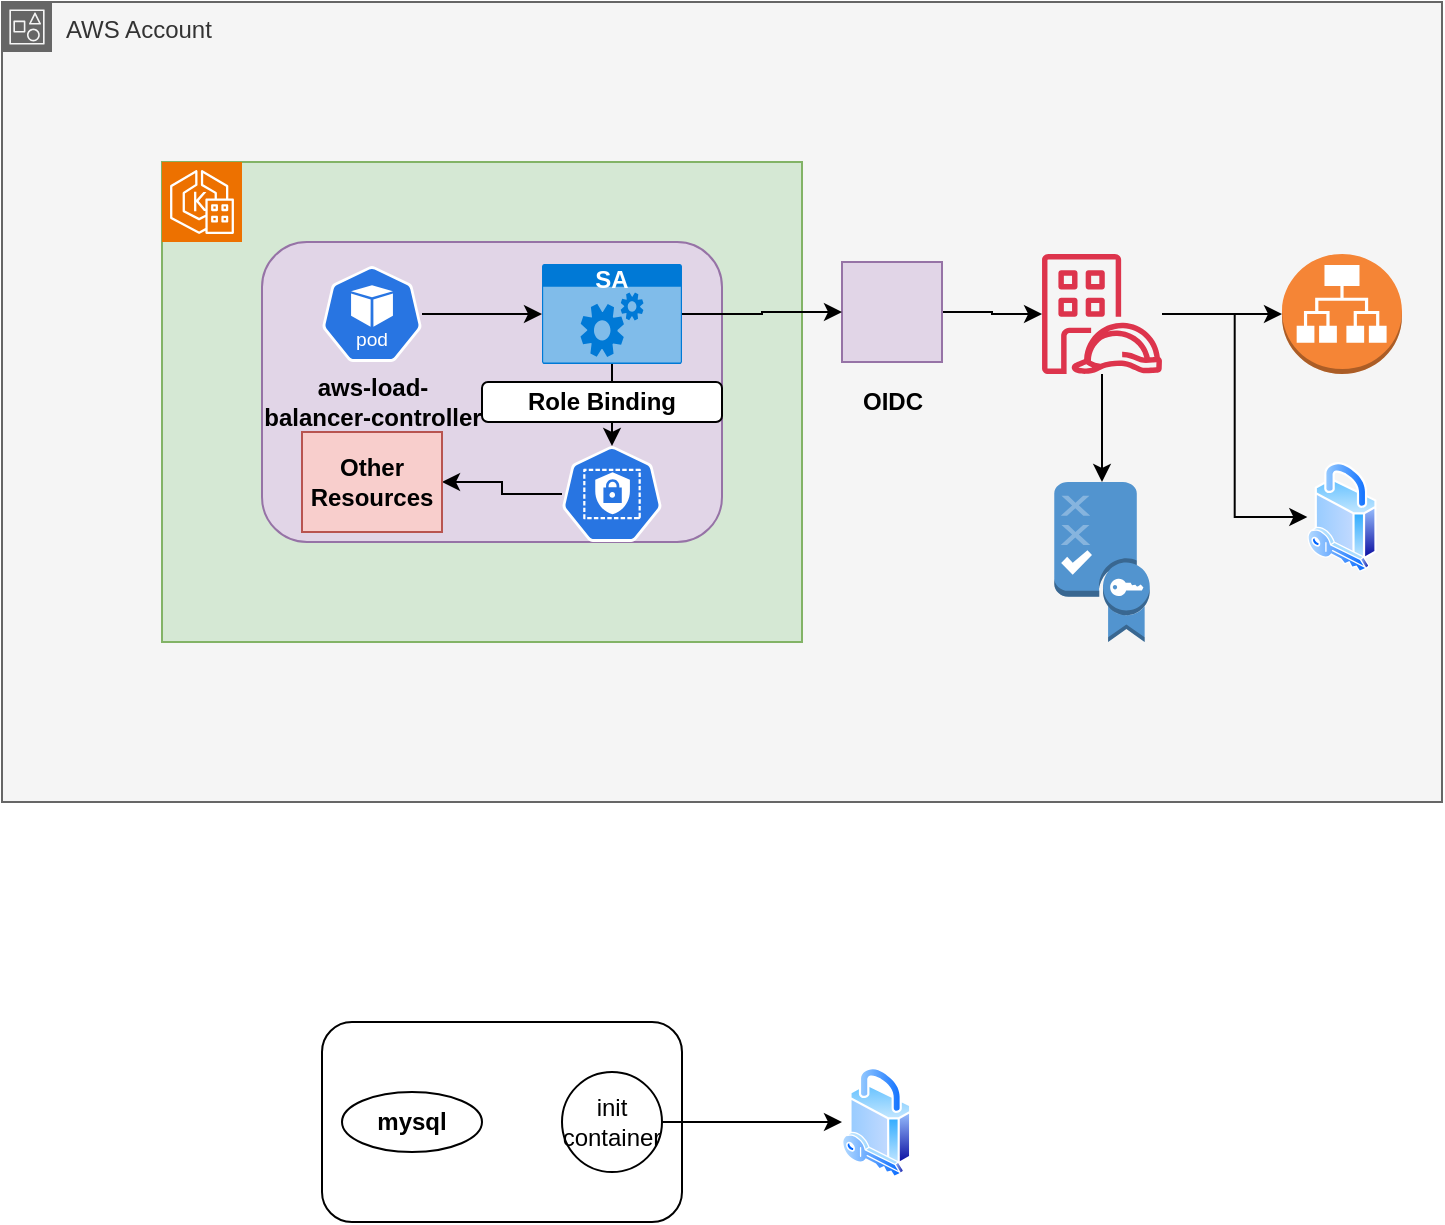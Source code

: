 <mxfile version="28.0.7">
  <diagram name="Page-1" id="N6tCWOgWccRo9kVSXPpJ">
    <mxGraphModel dx="872" dy="431" grid="1" gridSize="10" guides="1" tooltips="1" connect="1" arrows="1" fold="1" page="1" pageScale="1" pageWidth="850" pageHeight="1100" math="0" shadow="0">
      <root>
        <mxCell id="0" />
        <mxCell id="1" parent="0" />
        <mxCell id="0C3MbrOY9eeC3Z7wSnK_-1" value="AWS Account" style="points=[[0,0],[0.25,0],[0.5,0],[0.75,0],[1,0],[1,0.25],[1,0.5],[1,0.75],[1,1],[0.75,1],[0.5,1],[0.25,1],[0,1],[0,0.75],[0,0.5],[0,0.25]];outlineConnect=0;html=1;whiteSpace=wrap;fontSize=12;fontStyle=0;container=1;pointerEvents=0;collapsible=0;recursiveResize=0;shape=mxgraph.aws4.group;grIcon=mxgraph.aws4.group_account;strokeColor=#666666;fillColor=#f5f5f5;verticalAlign=top;align=left;spacingLeft=30;fontColor=#333333;dashed=0;" vertex="1" parent="1">
          <mxGeometry x="80" y="40" width="720" height="400" as="geometry" />
        </mxCell>
        <mxCell id="0C3MbrOY9eeC3Z7wSnK_-2" value="" style="rounded=0;whiteSpace=wrap;html=1;fillColor=#d5e8d4;strokeColor=#82b366;" vertex="1" parent="0C3MbrOY9eeC3Z7wSnK_-1">
          <mxGeometry x="80" y="80" width="320" height="240" as="geometry" />
        </mxCell>
        <mxCell id="0C3MbrOY9eeC3Z7wSnK_-3" value="" style="sketch=0;points=[[0,0,0],[0.25,0,0],[0.5,0,0],[0.75,0,0],[1,0,0],[0,1,0],[0.25,1,0],[0.5,1,0],[0.75,1,0],[1,1,0],[0,0.25,0],[0,0.5,0],[0,0.75,0],[1,0.25,0],[1,0.5,0],[1,0.75,0]];outlineConnect=0;fontColor=#232F3E;fillColor=#ED7100;strokeColor=#ffffff;dashed=0;verticalLabelPosition=bottom;verticalAlign=top;align=center;html=1;fontSize=12;fontStyle=0;aspect=fixed;shape=mxgraph.aws4.resourceIcon;resIcon=mxgraph.aws4.eks_anywhere;" vertex="1" parent="0C3MbrOY9eeC3Z7wSnK_-1">
          <mxGeometry x="80" y="80" width="40" height="40" as="geometry" />
        </mxCell>
        <mxCell id="0C3MbrOY9eeC3Z7wSnK_-4" value="" style="outlineConnect=0;dashed=0;verticalLabelPosition=bottom;verticalAlign=top;align=center;html=1;shape=mxgraph.aws3.application_load_balancer;fillColor=#F58536;gradientColor=none;" vertex="1" parent="0C3MbrOY9eeC3Z7wSnK_-1">
          <mxGeometry x="640" y="126" width="60" height="60" as="geometry" />
        </mxCell>
        <mxCell id="0C3MbrOY9eeC3Z7wSnK_-26" style="edgeStyle=orthogonalEdgeStyle;rounded=0;orthogonalLoop=1;jettySize=auto;html=1;entryX=0;entryY=0.5;entryDx=0;entryDy=0;" edge="1" parent="0C3MbrOY9eeC3Z7wSnK_-1" source="0C3MbrOY9eeC3Z7wSnK_-5" target="0C3MbrOY9eeC3Z7wSnK_-25">
          <mxGeometry relative="1" as="geometry" />
        </mxCell>
        <mxCell id="0C3MbrOY9eeC3Z7wSnK_-5" value="" style="sketch=0;outlineConnect=0;fontColor=#232F3E;gradientColor=none;fillColor=#DD344C;strokeColor=none;dashed=0;verticalLabelPosition=bottom;verticalAlign=top;align=center;html=1;fontSize=12;fontStyle=0;aspect=fixed;pointerEvents=1;shape=mxgraph.aws4.identity_access_management_iam_roles_anywhere;" vertex="1" parent="0C3MbrOY9eeC3Z7wSnK_-1">
          <mxGeometry x="520.01" y="126" width="60" height="60" as="geometry" />
        </mxCell>
        <mxCell id="0C3MbrOY9eeC3Z7wSnK_-6" style="edgeStyle=orthogonalEdgeStyle;rounded=0;orthogonalLoop=1;jettySize=auto;html=1;entryX=0;entryY=0.5;entryDx=0;entryDy=0;entryPerimeter=0;" edge="1" parent="0C3MbrOY9eeC3Z7wSnK_-1" source="0C3MbrOY9eeC3Z7wSnK_-5" target="0C3MbrOY9eeC3Z7wSnK_-4">
          <mxGeometry relative="1" as="geometry" />
        </mxCell>
        <mxCell id="0C3MbrOY9eeC3Z7wSnK_-7" value="" style="outlineConnect=0;dashed=0;verticalLabelPosition=bottom;verticalAlign=top;align=center;html=1;shape=mxgraph.aws3.policy;fillColor=#5294CF;gradientColor=none;" vertex="1" parent="0C3MbrOY9eeC3Z7wSnK_-1">
          <mxGeometry x="526.13" y="240" width="47.75" height="80" as="geometry" />
        </mxCell>
        <mxCell id="0C3MbrOY9eeC3Z7wSnK_-8" style="edgeStyle=orthogonalEdgeStyle;rounded=0;orthogonalLoop=1;jettySize=auto;html=1;entryX=0.5;entryY=0;entryDx=0;entryDy=0;entryPerimeter=0;" edge="1" parent="0C3MbrOY9eeC3Z7wSnK_-1" source="0C3MbrOY9eeC3Z7wSnK_-5" target="0C3MbrOY9eeC3Z7wSnK_-7">
          <mxGeometry relative="1" as="geometry" />
        </mxCell>
        <mxCell id="0C3MbrOY9eeC3Z7wSnK_-9" value="" style="rounded=1;whiteSpace=wrap;html=1;fillColor=#e1d5e7;strokeColor=#9673a6;" vertex="1" parent="0C3MbrOY9eeC3Z7wSnK_-1">
          <mxGeometry x="130" y="120" width="230" height="150" as="geometry" />
        </mxCell>
        <mxCell id="0C3MbrOY9eeC3Z7wSnK_-10" value="" style="aspect=fixed;sketch=0;html=1;dashed=0;whitespace=wrap;verticalLabelPosition=bottom;verticalAlign=top;fillColor=#2875E2;strokeColor=#ffffff;points=[[0.005,0.63,0],[0.1,0.2,0],[0.9,0.2,0],[0.5,0,0],[0.995,0.63,0],[0.72,0.99,0],[0.5,1,0],[0.28,0.99,0]];shape=mxgraph.kubernetes.icon2;kubernetesLabel=1;prIcon=pod" vertex="1" parent="0C3MbrOY9eeC3Z7wSnK_-1">
          <mxGeometry x="160" y="132" width="50" height="48" as="geometry" />
        </mxCell>
        <mxCell id="0C3MbrOY9eeC3Z7wSnK_-11" value="&lt;b&gt;aws-load-&lt;/b&gt;&lt;div&gt;&lt;b&gt;balancer-controller&lt;/b&gt;&lt;/div&gt;" style="text;html=1;align=center;verticalAlign=middle;resizable=0;points=[];autosize=1;strokeColor=none;fillColor=none;" vertex="1" parent="0C3MbrOY9eeC3Z7wSnK_-1">
          <mxGeometry x="120" y="180" width="130" height="40" as="geometry" />
        </mxCell>
        <mxCell id="0C3MbrOY9eeC3Z7wSnK_-14" style="edgeStyle=orthogonalEdgeStyle;rounded=0;orthogonalLoop=1;jettySize=auto;html=1;" edge="1" parent="0C3MbrOY9eeC3Z7wSnK_-1" source="0C3MbrOY9eeC3Z7wSnK_-15" target="0C3MbrOY9eeC3Z7wSnK_-5">
          <mxGeometry relative="1" as="geometry" />
        </mxCell>
        <mxCell id="0C3MbrOY9eeC3Z7wSnK_-19" value="" style="edgeStyle=orthogonalEdgeStyle;rounded=0;orthogonalLoop=1;jettySize=auto;html=1;" edge="1" parent="0C3MbrOY9eeC3Z7wSnK_-1" source="0C3MbrOY9eeC3Z7wSnK_-12" target="0C3MbrOY9eeC3Z7wSnK_-18">
          <mxGeometry relative="1" as="geometry" />
        </mxCell>
        <mxCell id="0C3MbrOY9eeC3Z7wSnK_-12" value="&lt;b&gt;SA&lt;/b&gt;" style="html=1;whiteSpace=wrap;strokeColor=none;fillColor=#0079D6;labelPosition=center;verticalLabelPosition=middle;verticalAlign=top;align=center;fontSize=12;outlineConnect=0;spacingTop=-6;fontColor=#FFFFFF;sketch=0;shape=mxgraph.sitemap.services;" vertex="1" parent="0C3MbrOY9eeC3Z7wSnK_-1">
          <mxGeometry x="270" y="131" width="70" height="50" as="geometry" />
        </mxCell>
        <mxCell id="0C3MbrOY9eeC3Z7wSnK_-13" style="edgeStyle=orthogonalEdgeStyle;rounded=0;orthogonalLoop=1;jettySize=auto;html=1;entryX=0;entryY=0.5;entryDx=0;entryDy=0;entryPerimeter=0;" edge="1" parent="0C3MbrOY9eeC3Z7wSnK_-1" source="0C3MbrOY9eeC3Z7wSnK_-10" target="0C3MbrOY9eeC3Z7wSnK_-12">
          <mxGeometry relative="1" as="geometry" />
        </mxCell>
        <mxCell id="0C3MbrOY9eeC3Z7wSnK_-15" value="" style="sketch=0;verticalLabelPosition=bottom;sketch=0;aspect=fixed;html=1;verticalAlign=top;strokeColor=#9673a6;fillColor=#e1d5e7;align=center;outlineConnect=0;pointerEvents=1;shape=mxgraph.citrix2.authentication_oidc;" vertex="1" parent="0C3MbrOY9eeC3Z7wSnK_-1">
          <mxGeometry x="420" y="130" width="50" height="50" as="geometry" />
        </mxCell>
        <mxCell id="0C3MbrOY9eeC3Z7wSnK_-16" value="" style="edgeStyle=orthogonalEdgeStyle;rounded=0;orthogonalLoop=1;jettySize=auto;html=1;" edge="1" parent="0C3MbrOY9eeC3Z7wSnK_-1" source="0C3MbrOY9eeC3Z7wSnK_-12" target="0C3MbrOY9eeC3Z7wSnK_-15">
          <mxGeometry relative="1" as="geometry">
            <mxPoint x="420" y="196" as="sourcePoint" />
            <mxPoint x="600" y="196" as="targetPoint" />
          </mxGeometry>
        </mxCell>
        <mxCell id="0C3MbrOY9eeC3Z7wSnK_-17" value="&lt;b&gt;OIDC&lt;/b&gt;" style="text;html=1;align=center;verticalAlign=middle;resizable=0;points=[];autosize=1;strokeColor=none;fillColor=none;" vertex="1" parent="0C3MbrOY9eeC3Z7wSnK_-1">
          <mxGeometry x="420" y="185" width="50" height="30" as="geometry" />
        </mxCell>
        <mxCell id="0C3MbrOY9eeC3Z7wSnK_-23" style="edgeStyle=orthogonalEdgeStyle;rounded=0;orthogonalLoop=1;jettySize=auto;html=1;" edge="1" parent="0C3MbrOY9eeC3Z7wSnK_-1" source="0C3MbrOY9eeC3Z7wSnK_-18" target="0C3MbrOY9eeC3Z7wSnK_-22">
          <mxGeometry relative="1" as="geometry" />
        </mxCell>
        <mxCell id="0C3MbrOY9eeC3Z7wSnK_-18" value="" style="aspect=fixed;sketch=0;html=1;dashed=0;whitespace=wrap;verticalLabelPosition=bottom;verticalAlign=top;fillColor=#2875E2;strokeColor=#ffffff;points=[[0.005,0.63,0],[0.1,0.2,0],[0.9,0.2,0],[0.5,0,0],[0.995,0.63,0],[0.72,0.99,0],[0.5,1,0],[0.28,0.99,0]];shape=mxgraph.kubernetes.icon2;prIcon=role" vertex="1" parent="0C3MbrOY9eeC3Z7wSnK_-1">
          <mxGeometry x="280" y="222" width="50" height="48" as="geometry" />
        </mxCell>
        <mxCell id="0C3MbrOY9eeC3Z7wSnK_-20" value="&lt;b&gt;Role Binding&lt;/b&gt;" style="rounded=1;whiteSpace=wrap;html=1;" vertex="1" parent="0C3MbrOY9eeC3Z7wSnK_-1">
          <mxGeometry x="240" y="190" width="120" height="20" as="geometry" />
        </mxCell>
        <mxCell id="0C3MbrOY9eeC3Z7wSnK_-22" value="&lt;b&gt;Other&lt;/b&gt;&lt;div&gt;&lt;b&gt;Resources&lt;/b&gt;&lt;/div&gt;" style="rounded=0;whiteSpace=wrap;html=1;fillColor=#f8cecc;strokeColor=#b85450;" vertex="1" parent="0C3MbrOY9eeC3Z7wSnK_-1">
          <mxGeometry x="150" y="215" width="70" height="50" as="geometry" />
        </mxCell>
        <mxCell id="0C3MbrOY9eeC3Z7wSnK_-25" value="" style="image;aspect=fixed;perimeter=ellipsePerimeter;html=1;align=center;shadow=0;dashed=0;spacingTop=3;image=img/lib/active_directory/security.svg;" vertex="1" parent="0C3MbrOY9eeC3Z7wSnK_-1">
          <mxGeometry x="652.67" y="230" width="34.65" height="55" as="geometry" />
        </mxCell>
        <mxCell id="0C3MbrOY9eeC3Z7wSnK_-27" value="" style="rounded=1;whiteSpace=wrap;html=1;" vertex="1" parent="1">
          <mxGeometry x="240" y="550" width="180" height="100" as="geometry" />
        </mxCell>
        <mxCell id="0C3MbrOY9eeC3Z7wSnK_-28" value="&lt;b&gt;mysql&lt;/b&gt;" style="ellipse;whiteSpace=wrap;html=1;" vertex="1" parent="1">
          <mxGeometry x="250" y="585" width="70" height="30" as="geometry" />
        </mxCell>
        <mxCell id="0C3MbrOY9eeC3Z7wSnK_-31" style="edgeStyle=orthogonalEdgeStyle;rounded=0;orthogonalLoop=1;jettySize=auto;html=1;" edge="1" parent="1" source="0C3MbrOY9eeC3Z7wSnK_-29" target="0C3MbrOY9eeC3Z7wSnK_-30">
          <mxGeometry relative="1" as="geometry" />
        </mxCell>
        <mxCell id="0C3MbrOY9eeC3Z7wSnK_-29" value="init&lt;div&gt;container&lt;/div&gt;" style="ellipse;whiteSpace=wrap;html=1;aspect=fixed;" vertex="1" parent="1">
          <mxGeometry x="360" y="575" width="50" height="50" as="geometry" />
        </mxCell>
        <mxCell id="0C3MbrOY9eeC3Z7wSnK_-30" value="" style="image;aspect=fixed;perimeter=ellipsePerimeter;html=1;align=center;shadow=0;dashed=0;spacingTop=3;image=img/lib/active_directory/security.svg;" vertex="1" parent="1">
          <mxGeometry x="500" y="572.5" width="34.65" height="55" as="geometry" />
        </mxCell>
      </root>
    </mxGraphModel>
  </diagram>
</mxfile>
